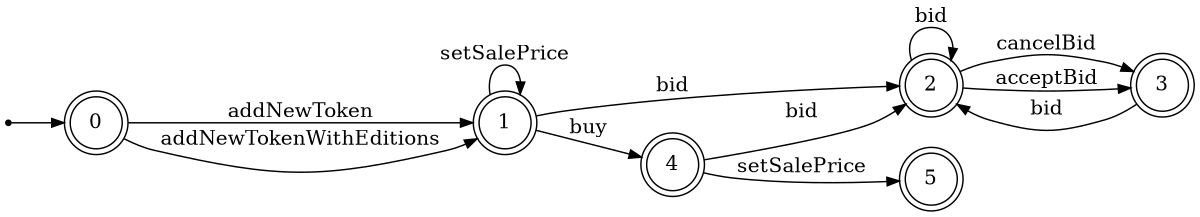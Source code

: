 digraph {
	ranksep=0.5 size="8, 8"
	rankdir=LR
	Initial [label="" fontsize=14.0 shape=point]
	0 [fontsize=14.0 shape=doublecircle]
	1 [fontsize=14.0 shape=doublecircle]
	2 [fontsize=14.0 shape=doublecircle]
	3 [fontsize=14.0 shape=doublecircle]
	4 [fontsize=14.0 shape=doublecircle]
	5 [fontsize=14.0 shape=doublecircle]
	Initial -> 0 [arrowsize=0.85]
	0 -> 1 [label=" addNewToken " arrowsize=0.85 fontsize=14.0]
	0 -> 1 [label=" addNewTokenWithEditions " arrowsize=0.85 fontsize=14.0]
	1 -> 4 [label=" buy " arrowsize=0.85 fontsize=14.0]
	1 -> 1 [label=" setSalePrice " arrowsize=0.85 fontsize=14.0]
	1 -> 2 [label=" bid " arrowsize=0.85 fontsize=14.0]
	2 -> 2 [label=" bid " arrowsize=0.85 fontsize=14.0]
	2 -> 3 [label=" cancelBid " arrowsize=0.85 fontsize=14.0]
	2 -> 3 [label=" acceptBid " arrowsize=0.85 fontsize=14.0]
	3 -> 2 [label=" bid " arrowsize=0.85 fontsize=14.0]
	4 -> 5 [label=" setSalePrice " arrowsize=0.85 fontsize=14.0]
	4 -> 2 [label=" bid " arrowsize=0.85 fontsize=14.0]
}

